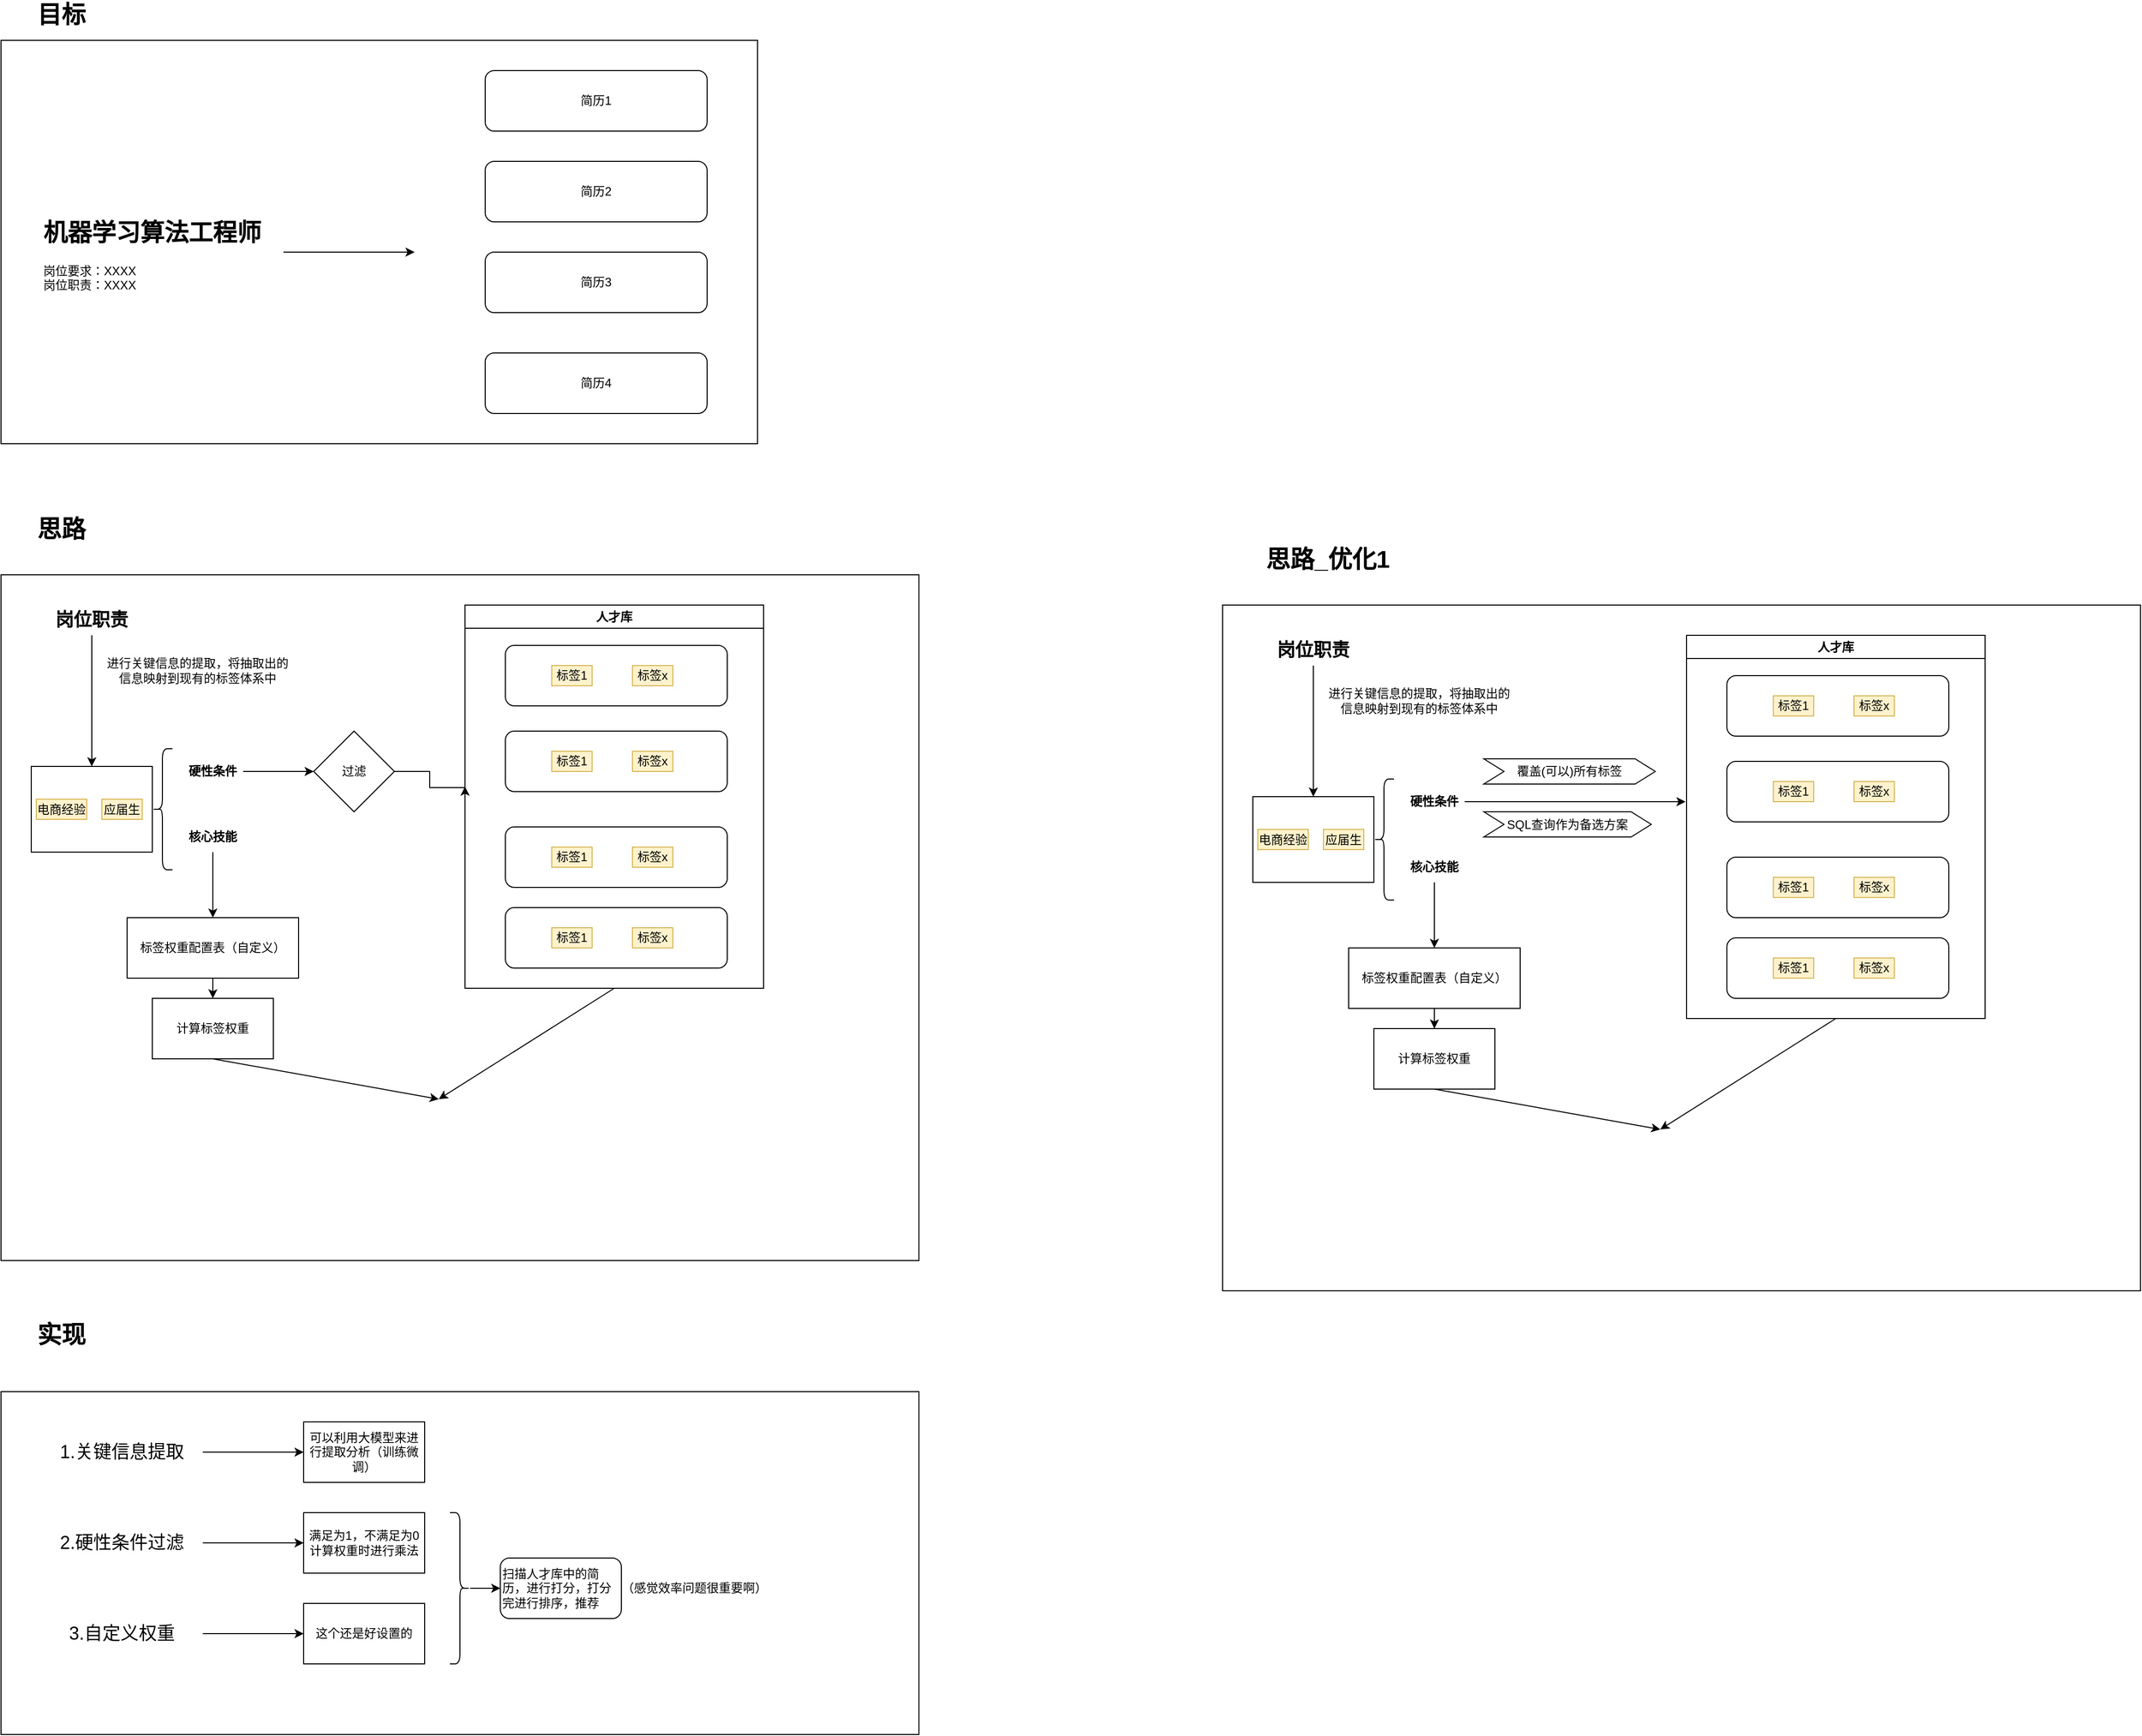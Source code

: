 <mxfile version="26.0.16">
  <diagram name="第 1 页" id="0lbOjBjULqhaCA4rJ2GL">
    <mxGraphModel dx="1358" dy="1738" grid="1" gridSize="10" guides="1" tooltips="1" connect="1" arrows="1" fold="1" page="1" pageScale="1" pageWidth="827" pageHeight="1169" math="0" shadow="0">
      <root>
        <mxCell id="0" />
        <mxCell id="1" parent="0" />
        <mxCell id="rCU9mX7-NfS8TRDJsFRv-65" value="" style="rounded=0;whiteSpace=wrap;html=1;" parent="1" vertex="1">
          <mxGeometry x="30" y="1240" width="910" height="340" as="geometry" />
        </mxCell>
        <mxCell id="rCU9mX7-NfS8TRDJsFRv-32" value="" style="rounded=0;whiteSpace=wrap;html=1;" parent="1" vertex="1">
          <mxGeometry x="30" y="430" width="910" height="680" as="geometry" />
        </mxCell>
        <mxCell id="rCU9mX7-NfS8TRDJsFRv-30" value="" style="rounded=0;whiteSpace=wrap;html=1;" parent="1" vertex="1">
          <mxGeometry x="30" y="-100" width="750" height="400" as="geometry" />
        </mxCell>
        <mxCell id="rCU9mX7-NfS8TRDJsFRv-3" value="" style="edgeStyle=orthogonalEdgeStyle;rounded=0;orthogonalLoop=1;jettySize=auto;html=1;" parent="1" source="rCU9mX7-NfS8TRDJsFRv-1" edge="1">
          <mxGeometry relative="1" as="geometry">
            <mxPoint x="440" y="110" as="targetPoint" />
          </mxGeometry>
        </mxCell>
        <mxCell id="rCU9mX7-NfS8TRDJsFRv-1" value="&lt;h1 style=&quot;margin-top: 0px;&quot;&gt;机器学习算法工程师&lt;/h1&gt;&lt;p&gt;岗位要求：XXXX&lt;br&gt;岗位职责：XXXX&lt;br&gt;&lt;br&gt;&lt;/p&gt;" style="text;html=1;whiteSpace=wrap;overflow=hidden;rounded=0;" parent="1" vertex="1">
          <mxGeometry x="70" y="70" width="240" height="80" as="geometry" />
        </mxCell>
        <mxCell id="rCU9mX7-NfS8TRDJsFRv-4" value="简历1" style="rounded=1;whiteSpace=wrap;html=1;" parent="1" vertex="1">
          <mxGeometry x="510" y="-70" width="220" height="60" as="geometry" />
        </mxCell>
        <mxCell id="rCU9mX7-NfS8TRDJsFRv-5" value="简历2" style="rounded=1;whiteSpace=wrap;html=1;" parent="1" vertex="1">
          <mxGeometry x="510" y="20" width="220" height="60" as="geometry" />
        </mxCell>
        <mxCell id="rCU9mX7-NfS8TRDJsFRv-6" value="简历3" style="rounded=1;whiteSpace=wrap;html=1;" parent="1" vertex="1">
          <mxGeometry x="510" y="110" width="220" height="60" as="geometry" />
        </mxCell>
        <mxCell id="rCU9mX7-NfS8TRDJsFRv-7" value="简历4" style="rounded=1;whiteSpace=wrap;html=1;" parent="1" vertex="1">
          <mxGeometry x="510" y="210" width="220" height="60" as="geometry" />
        </mxCell>
        <mxCell id="rCU9mX7-NfS8TRDJsFRv-8" value="人才库" style="swimlane;whiteSpace=wrap;html=1;" parent="1" vertex="1">
          <mxGeometry x="490" y="460" width="296" height="380" as="geometry">
            <mxRectangle x="460" y="460" width="80" height="30" as="alternateBounds" />
          </mxGeometry>
        </mxCell>
        <mxCell id="rCU9mX7-NfS8TRDJsFRv-12" value="" style="group" parent="rCU9mX7-NfS8TRDJsFRv-8" vertex="1" connectable="0">
          <mxGeometry x="40" y="40" width="220" height="60" as="geometry" />
        </mxCell>
        <mxCell id="rCU9mX7-NfS8TRDJsFRv-9" value="" style="rounded=1;whiteSpace=wrap;html=1;" parent="rCU9mX7-NfS8TRDJsFRv-12" vertex="1">
          <mxGeometry width="220" height="60" as="geometry" />
        </mxCell>
        <mxCell id="rCU9mX7-NfS8TRDJsFRv-10" value="标签1" style="text;html=1;strokeColor=#d6b656;fillColor=#fff2cc;align=center;verticalAlign=middle;whiteSpace=wrap;overflow=hidden;" parent="rCU9mX7-NfS8TRDJsFRv-12" vertex="1">
          <mxGeometry x="46" y="20" width="40" height="20" as="geometry" />
        </mxCell>
        <mxCell id="rCU9mX7-NfS8TRDJsFRv-11" value="标签x" style="text;html=1;strokeColor=#d6b656;fillColor=#fff2cc;align=center;verticalAlign=middle;whiteSpace=wrap;overflow=hidden;" parent="rCU9mX7-NfS8TRDJsFRv-12" vertex="1">
          <mxGeometry x="126" y="20" width="40" height="20" as="geometry" />
        </mxCell>
        <mxCell id="rCU9mX7-NfS8TRDJsFRv-17" value="" style="group" parent="rCU9mX7-NfS8TRDJsFRv-8" vertex="1" connectable="0">
          <mxGeometry x="40" y="125" width="220" height="60" as="geometry" />
        </mxCell>
        <mxCell id="rCU9mX7-NfS8TRDJsFRv-18" value="" style="rounded=1;whiteSpace=wrap;html=1;" parent="rCU9mX7-NfS8TRDJsFRv-17" vertex="1">
          <mxGeometry width="220" height="60" as="geometry" />
        </mxCell>
        <mxCell id="rCU9mX7-NfS8TRDJsFRv-19" value="标签1" style="text;html=1;strokeColor=#d6b656;fillColor=#fff2cc;align=center;verticalAlign=middle;whiteSpace=wrap;overflow=hidden;" parent="rCU9mX7-NfS8TRDJsFRv-17" vertex="1">
          <mxGeometry x="46" y="20" width="40" height="20" as="geometry" />
        </mxCell>
        <mxCell id="rCU9mX7-NfS8TRDJsFRv-20" value="标签x" style="text;html=1;strokeColor=#d6b656;fillColor=#fff2cc;align=center;verticalAlign=middle;whiteSpace=wrap;overflow=hidden;" parent="rCU9mX7-NfS8TRDJsFRv-17" vertex="1">
          <mxGeometry x="126" y="20" width="40" height="20" as="geometry" />
        </mxCell>
        <mxCell id="rCU9mX7-NfS8TRDJsFRv-21" value="" style="group" parent="rCU9mX7-NfS8TRDJsFRv-8" vertex="1" connectable="0">
          <mxGeometry x="40" y="220" width="220" height="60" as="geometry" />
        </mxCell>
        <mxCell id="rCU9mX7-NfS8TRDJsFRv-22" value="" style="rounded=1;whiteSpace=wrap;html=1;" parent="rCU9mX7-NfS8TRDJsFRv-21" vertex="1">
          <mxGeometry width="220" height="60" as="geometry" />
        </mxCell>
        <mxCell id="rCU9mX7-NfS8TRDJsFRv-23" value="标签1" style="text;html=1;strokeColor=#d6b656;fillColor=#fff2cc;align=center;verticalAlign=middle;whiteSpace=wrap;overflow=hidden;" parent="rCU9mX7-NfS8TRDJsFRv-21" vertex="1">
          <mxGeometry x="46" y="20" width="40" height="20" as="geometry" />
        </mxCell>
        <mxCell id="rCU9mX7-NfS8TRDJsFRv-24" value="标签x" style="text;html=1;strokeColor=#d6b656;fillColor=#fff2cc;align=center;verticalAlign=middle;whiteSpace=wrap;overflow=hidden;" parent="rCU9mX7-NfS8TRDJsFRv-21" vertex="1">
          <mxGeometry x="126" y="20" width="40" height="20" as="geometry" />
        </mxCell>
        <mxCell id="rCU9mX7-NfS8TRDJsFRv-25" value="" style="group" parent="rCU9mX7-NfS8TRDJsFRv-8" vertex="1" connectable="0">
          <mxGeometry x="40" y="300" width="220" height="60" as="geometry" />
        </mxCell>
        <mxCell id="rCU9mX7-NfS8TRDJsFRv-26" value="" style="rounded=1;whiteSpace=wrap;html=1;" parent="rCU9mX7-NfS8TRDJsFRv-25" vertex="1">
          <mxGeometry width="220" height="60" as="geometry" />
        </mxCell>
        <mxCell id="rCU9mX7-NfS8TRDJsFRv-27" value="标签1" style="text;html=1;strokeColor=#d6b656;fillColor=#fff2cc;align=center;verticalAlign=middle;whiteSpace=wrap;overflow=hidden;" parent="rCU9mX7-NfS8TRDJsFRv-25" vertex="1">
          <mxGeometry x="46" y="20" width="40" height="20" as="geometry" />
        </mxCell>
        <mxCell id="rCU9mX7-NfS8TRDJsFRv-28" value="标签x" style="text;html=1;strokeColor=#d6b656;fillColor=#fff2cc;align=center;verticalAlign=middle;whiteSpace=wrap;overflow=hidden;" parent="rCU9mX7-NfS8TRDJsFRv-25" vertex="1">
          <mxGeometry x="126" y="20" width="40" height="20" as="geometry" />
        </mxCell>
        <mxCell id="rCU9mX7-NfS8TRDJsFRv-29" value="&lt;font style=&quot;font-size: 24px;&quot;&gt;&lt;b&gt;目标&lt;/b&gt;&lt;/font&gt;" style="text;html=1;align=center;verticalAlign=middle;whiteSpace=wrap;rounded=0;" parent="1" vertex="1">
          <mxGeometry x="60" y="-140" width="60" height="30" as="geometry" />
        </mxCell>
        <mxCell id="rCU9mX7-NfS8TRDJsFRv-31" value="&lt;font style=&quot;font-size: 24px;&quot;&gt;&lt;b&gt;思路&lt;/b&gt;&lt;/font&gt;" style="text;html=1;align=center;verticalAlign=middle;whiteSpace=wrap;rounded=0;" parent="1" vertex="1">
          <mxGeometry x="60" y="370" width="60" height="30" as="geometry" />
        </mxCell>
        <mxCell id="rCU9mX7-NfS8TRDJsFRv-38" value="" style="edgeStyle=orthogonalEdgeStyle;rounded=0;orthogonalLoop=1;jettySize=auto;html=1;" parent="1" source="rCU9mX7-NfS8TRDJsFRv-33" target="rCU9mX7-NfS8TRDJsFRv-37" edge="1">
          <mxGeometry relative="1" as="geometry" />
        </mxCell>
        <mxCell id="rCU9mX7-NfS8TRDJsFRv-33" value="&lt;b&gt;&lt;font style=&quot;font-size: 18px;&quot;&gt;岗位职责&lt;/font&gt;&lt;/b&gt;" style="text;html=1;align=center;verticalAlign=middle;whiteSpace=wrap;rounded=0;" parent="1" vertex="1">
          <mxGeometry x="80" y="460" width="80" height="30" as="geometry" />
        </mxCell>
        <mxCell id="rCU9mX7-NfS8TRDJsFRv-39" value="进行关键信息的提取，将抽取出的信息映射到现有的标签体系中" style="text;html=1;align=center;verticalAlign=middle;whiteSpace=wrap;rounded=0;" parent="1" vertex="1">
          <mxGeometry x="130" y="480" width="190" height="90" as="geometry" />
        </mxCell>
        <mxCell id="rCU9mX7-NfS8TRDJsFRv-42" value="" style="shape=curlyBracket;whiteSpace=wrap;html=1;rounded=1;labelPosition=left;verticalLabelPosition=middle;align=right;verticalAlign=middle;" parent="1" vertex="1">
          <mxGeometry x="180" y="602.5" width="20" height="120" as="geometry" />
        </mxCell>
        <mxCell id="rCU9mX7-NfS8TRDJsFRv-43" value="" style="group" parent="1" vertex="1" connectable="0">
          <mxGeometry x="60" y="620" width="120" height="85" as="geometry" />
        </mxCell>
        <mxCell id="rCU9mX7-NfS8TRDJsFRv-37" value="&lt;span style=&quot;color: rgba(0, 0, 0, 0); font-family: monospace; font-size: 0px; text-align: start; text-wrap: nowrap;&quot;&gt;%3CmxGraphModel%3E%3Croot%3E%3CmxCell%20id%3D%220%22%2F%3E%3CmxCell%20id%3D%221%22%20parent%3D%220%22%2F%3E%3CmxCell%20id%3D%222%22%20value%3D%22%E6%A0%87%E7%AD%BE1%22%20style%3D%22text%3Bhtml%3D1%3BstrokeColor%3D%23d6b656%3BfillColor%3D%23fff2cc%3Balign%3Dcenter%3BverticalAlign%3Dmiddle%3BwhiteSpace%3Dwrap%3Boverflow%3Dhidden%3B%22%20vertex%3D%221%22%20parent%3D%221%22%3E%3CmxGeometry%20x%3D%22546%22%20y%3D%22520%22%20width%3D%2240%22%20height%3D%2220%22%20as%3D%22geometry%22%2F%3E%3C%2FmxCell%3E%3C%2Froot%3E%3C%2FmxGraphModel%3E&lt;/span&gt;" style="whiteSpace=wrap;html=1;" parent="rCU9mX7-NfS8TRDJsFRv-43" vertex="1">
          <mxGeometry width="120" height="85" as="geometry" />
        </mxCell>
        <mxCell id="rCU9mX7-NfS8TRDJsFRv-40" value="电商经验" style="text;html=1;strokeColor=#d6b656;fillColor=#fff2cc;align=center;verticalAlign=middle;whiteSpace=wrap;overflow=hidden;" parent="rCU9mX7-NfS8TRDJsFRv-43" vertex="1">
          <mxGeometry x="5" y="32.5" width="50" height="20" as="geometry" />
        </mxCell>
        <mxCell id="rCU9mX7-NfS8TRDJsFRv-41" value="应届生" style="text;html=1;strokeColor=#d6b656;fillColor=#fff2cc;align=center;verticalAlign=middle;whiteSpace=wrap;overflow=hidden;" parent="rCU9mX7-NfS8TRDJsFRv-43" vertex="1">
          <mxGeometry x="70" y="32.5" width="40" height="20" as="geometry" />
        </mxCell>
        <mxCell id="rCU9mX7-NfS8TRDJsFRv-47" value="" style="edgeStyle=orthogonalEdgeStyle;rounded=0;orthogonalLoop=1;jettySize=auto;html=1;" parent="1" source="rCU9mX7-NfS8TRDJsFRv-44" target="rCU9mX7-NfS8TRDJsFRv-46" edge="1">
          <mxGeometry relative="1" as="geometry" />
        </mxCell>
        <mxCell id="rCU9mX7-NfS8TRDJsFRv-44" value="&lt;b&gt;硬性条件&lt;/b&gt;" style="text;html=1;align=center;verticalAlign=middle;whiteSpace=wrap;rounded=0;" parent="1" vertex="1">
          <mxGeometry x="210" y="610" width="60" height="30" as="geometry" />
        </mxCell>
        <mxCell id="rCU9mX7-NfS8TRDJsFRv-51" value="" style="edgeStyle=orthogonalEdgeStyle;rounded=0;orthogonalLoop=1;jettySize=auto;html=1;" parent="1" source="rCU9mX7-NfS8TRDJsFRv-45" target="rCU9mX7-NfS8TRDJsFRv-50" edge="1">
          <mxGeometry relative="1" as="geometry" />
        </mxCell>
        <mxCell id="rCU9mX7-NfS8TRDJsFRv-45" value="&lt;b&gt;核心技能&lt;/b&gt;" style="text;html=1;align=center;verticalAlign=middle;whiteSpace=wrap;rounded=0;" parent="1" vertex="1">
          <mxGeometry x="210" y="675" width="60" height="30" as="geometry" />
        </mxCell>
        <mxCell id="rCU9mX7-NfS8TRDJsFRv-55" value="" style="edgeStyle=orthogonalEdgeStyle;rounded=0;orthogonalLoop=1;jettySize=auto;html=1;" parent="1" source="rCU9mX7-NfS8TRDJsFRv-46" edge="1">
          <mxGeometry relative="1" as="geometry">
            <mxPoint x="490" y="640" as="targetPoint" />
            <Array as="points">
              <mxPoint x="455" y="625" />
              <mxPoint x="455" y="641" />
            </Array>
          </mxGeometry>
        </mxCell>
        <mxCell id="rCU9mX7-NfS8TRDJsFRv-46" value="过滤" style="rhombus;whiteSpace=wrap;html=1;" parent="1" vertex="1">
          <mxGeometry x="340" y="585" width="80" height="80" as="geometry" />
        </mxCell>
        <mxCell id="rCU9mX7-NfS8TRDJsFRv-53" value="" style="edgeStyle=orthogonalEdgeStyle;rounded=0;orthogonalLoop=1;jettySize=auto;html=1;" parent="1" source="rCU9mX7-NfS8TRDJsFRv-50" target="rCU9mX7-NfS8TRDJsFRv-52" edge="1">
          <mxGeometry relative="1" as="geometry" />
        </mxCell>
        <mxCell id="rCU9mX7-NfS8TRDJsFRv-50" value="标签权重配置表（自定义）" style="whiteSpace=wrap;html=1;" parent="1" vertex="1">
          <mxGeometry x="155" y="770" width="170" height="60" as="geometry" />
        </mxCell>
        <mxCell id="rCU9mX7-NfS8TRDJsFRv-52" value="计算标签权重" style="whiteSpace=wrap;html=1;" parent="1" vertex="1">
          <mxGeometry x="180" y="850" width="120" height="60" as="geometry" />
        </mxCell>
        <mxCell id="rCU9mX7-NfS8TRDJsFRv-61" value="" style="shape=image;html=1;verticalAlign=top;verticalLabelPosition=bottom;labelBackgroundColor=#ffffff;imageAspect=0;aspect=fixed;image=https://cdn2.iconfinder.com/data/icons/boxicons-regular-vol-3/24/bx-sort-down-128.png" parent="1" vertex="1">
          <mxGeometry x="400" y="950" width="128" height="128" as="geometry" />
        </mxCell>
        <mxCell id="rCU9mX7-NfS8TRDJsFRv-62" value="" style="endArrow=classic;html=1;rounded=0;exitX=0.5;exitY=1;exitDx=0;exitDy=0;entryX=0.5;entryY=0;entryDx=0;entryDy=0;" parent="1" source="rCU9mX7-NfS8TRDJsFRv-52" target="rCU9mX7-NfS8TRDJsFRv-61" edge="1">
          <mxGeometry width="50" height="50" relative="1" as="geometry">
            <mxPoint x="410" y="980" as="sourcePoint" />
            <mxPoint x="460" y="930" as="targetPoint" />
          </mxGeometry>
        </mxCell>
        <mxCell id="rCU9mX7-NfS8TRDJsFRv-63" value="" style="endArrow=classic;html=1;rounded=0;exitX=0.5;exitY=1;exitDx=0;exitDy=0;entryX=0.5;entryY=0;entryDx=0;entryDy=0;" parent="1" source="rCU9mX7-NfS8TRDJsFRv-8" target="rCU9mX7-NfS8TRDJsFRv-61" edge="1">
          <mxGeometry width="50" height="50" relative="1" as="geometry">
            <mxPoint x="620" y="970" as="sourcePoint" />
            <mxPoint x="670" y="920" as="targetPoint" />
          </mxGeometry>
        </mxCell>
        <mxCell id="rCU9mX7-NfS8TRDJsFRv-64" value="&lt;span style=&quot;font-size: 24px;&quot;&gt;&lt;b&gt;实现&lt;/b&gt;&lt;/span&gt;" style="text;html=1;align=center;verticalAlign=middle;whiteSpace=wrap;rounded=0;" parent="1" vertex="1">
          <mxGeometry x="60" y="1169" width="60" height="30" as="geometry" />
        </mxCell>
        <mxCell id="rCU9mX7-NfS8TRDJsFRv-68" value="" style="edgeStyle=orthogonalEdgeStyle;rounded=0;orthogonalLoop=1;jettySize=auto;html=1;" parent="1" source="rCU9mX7-NfS8TRDJsFRv-66" target="rCU9mX7-NfS8TRDJsFRv-67" edge="1">
          <mxGeometry relative="1" as="geometry" />
        </mxCell>
        <mxCell id="rCU9mX7-NfS8TRDJsFRv-66" value="&lt;font style=&quot;font-size: 18px;&quot;&gt;1.关键信息提取&lt;/font&gt;" style="text;html=1;align=center;verticalAlign=middle;whiteSpace=wrap;rounded=0;" parent="1" vertex="1">
          <mxGeometry x="70" y="1280" width="160" height="40" as="geometry" />
        </mxCell>
        <mxCell id="rCU9mX7-NfS8TRDJsFRv-67" value="可以利用大模型来进行提取分析（训练微调）" style="whiteSpace=wrap;html=1;" parent="1" vertex="1">
          <mxGeometry x="330" y="1270" width="120" height="60" as="geometry" />
        </mxCell>
        <mxCell id="rCU9mX7-NfS8TRDJsFRv-71" value="" style="edgeStyle=orthogonalEdgeStyle;rounded=0;orthogonalLoop=1;jettySize=auto;html=1;" parent="1" source="rCU9mX7-NfS8TRDJsFRv-69" target="rCU9mX7-NfS8TRDJsFRv-70" edge="1">
          <mxGeometry relative="1" as="geometry" />
        </mxCell>
        <mxCell id="rCU9mX7-NfS8TRDJsFRv-69" value="&lt;font style=&quot;font-size: 18px;&quot;&gt;2.硬性条件过滤&lt;/font&gt;" style="text;html=1;align=center;verticalAlign=middle;whiteSpace=wrap;rounded=0;" parent="1" vertex="1">
          <mxGeometry x="70" y="1370" width="160" height="40" as="geometry" />
        </mxCell>
        <mxCell id="rCU9mX7-NfS8TRDJsFRv-70" value="满足为1，不满足为0&lt;br&gt;计算权重时进行乘法" style="whiteSpace=wrap;html=1;" parent="1" vertex="1">
          <mxGeometry x="330" y="1360" width="120" height="60" as="geometry" />
        </mxCell>
        <mxCell id="rCU9mX7-NfS8TRDJsFRv-74" value="" style="edgeStyle=orthogonalEdgeStyle;rounded=0;orthogonalLoop=1;jettySize=auto;html=1;" parent="1" source="rCU9mX7-NfS8TRDJsFRv-72" target="rCU9mX7-NfS8TRDJsFRv-73" edge="1">
          <mxGeometry relative="1" as="geometry" />
        </mxCell>
        <mxCell id="rCU9mX7-NfS8TRDJsFRv-72" value="&lt;font style=&quot;font-size: 18px;&quot;&gt;3.自定义权重&lt;/font&gt;" style="text;html=1;align=center;verticalAlign=middle;whiteSpace=wrap;rounded=0;" parent="1" vertex="1">
          <mxGeometry x="70" y="1460" width="160" height="40" as="geometry" />
        </mxCell>
        <mxCell id="rCU9mX7-NfS8TRDJsFRv-73" value="这个还是好设置的" style="whiteSpace=wrap;html=1;" parent="1" vertex="1">
          <mxGeometry x="330" y="1450" width="120" height="60" as="geometry" />
        </mxCell>
        <mxCell id="rCU9mX7-NfS8TRDJsFRv-79" value="" style="edgeStyle=orthogonalEdgeStyle;rounded=0;orthogonalLoop=1;jettySize=auto;html=1;" parent="1" source="rCU9mX7-NfS8TRDJsFRv-75" target="rCU9mX7-NfS8TRDJsFRv-78" edge="1">
          <mxGeometry relative="1" as="geometry" />
        </mxCell>
        <mxCell id="rCU9mX7-NfS8TRDJsFRv-75" value="" style="shape=curlyBracket;whiteSpace=wrap;html=1;rounded=1;flipH=1;labelPosition=right;verticalLabelPosition=middle;align=left;verticalAlign=middle;" parent="1" vertex="1">
          <mxGeometry x="475" y="1360" width="20" height="150" as="geometry" />
        </mxCell>
        <mxCell id="rCU9mX7-NfS8TRDJsFRv-78" value="扫描人才库中的简历，进行打分，打分完进行排序，推荐" style="whiteSpace=wrap;html=1;align=left;rounded=1;" parent="1" vertex="1">
          <mxGeometry x="525" y="1405" width="120" height="60" as="geometry" />
        </mxCell>
        <mxCell id="rCU9mX7-NfS8TRDJsFRv-80" value="（感觉效率问题很重要啊）" style="text;html=1;align=center;verticalAlign=middle;whiteSpace=wrap;rounded=0;" parent="1" vertex="1">
          <mxGeometry x="630" y="1415" width="175" height="40" as="geometry" />
        </mxCell>
        <mxCell id="KNSwncKqrDuZkiPNyzF8-1" value="" style="rounded=0;whiteSpace=wrap;html=1;" vertex="1" parent="1">
          <mxGeometry x="1241" y="460" width="910" height="680" as="geometry" />
        </mxCell>
        <mxCell id="KNSwncKqrDuZkiPNyzF8-2" value="人才库" style="swimlane;whiteSpace=wrap;html=1;" vertex="1" parent="1">
          <mxGeometry x="1701" y="490" width="296" height="380" as="geometry">
            <mxRectangle x="460" y="460" width="80" height="30" as="alternateBounds" />
          </mxGeometry>
        </mxCell>
        <mxCell id="KNSwncKqrDuZkiPNyzF8-3" value="" style="group" vertex="1" connectable="0" parent="KNSwncKqrDuZkiPNyzF8-2">
          <mxGeometry x="40" y="40" width="220" height="60" as="geometry" />
        </mxCell>
        <mxCell id="KNSwncKqrDuZkiPNyzF8-4" value="" style="rounded=1;whiteSpace=wrap;html=1;" vertex="1" parent="KNSwncKqrDuZkiPNyzF8-3">
          <mxGeometry width="220" height="60" as="geometry" />
        </mxCell>
        <mxCell id="KNSwncKqrDuZkiPNyzF8-5" value="标签1" style="text;html=1;strokeColor=#d6b656;fillColor=#fff2cc;align=center;verticalAlign=middle;whiteSpace=wrap;overflow=hidden;" vertex="1" parent="KNSwncKqrDuZkiPNyzF8-3">
          <mxGeometry x="46" y="20" width="40" height="20" as="geometry" />
        </mxCell>
        <mxCell id="KNSwncKqrDuZkiPNyzF8-6" value="标签x" style="text;html=1;strokeColor=#d6b656;fillColor=#fff2cc;align=center;verticalAlign=middle;whiteSpace=wrap;overflow=hidden;" vertex="1" parent="KNSwncKqrDuZkiPNyzF8-3">
          <mxGeometry x="126" y="20" width="40" height="20" as="geometry" />
        </mxCell>
        <mxCell id="KNSwncKqrDuZkiPNyzF8-7" value="" style="group" vertex="1" connectable="0" parent="KNSwncKqrDuZkiPNyzF8-2">
          <mxGeometry x="40" y="125" width="220" height="60" as="geometry" />
        </mxCell>
        <mxCell id="KNSwncKqrDuZkiPNyzF8-8" value="" style="rounded=1;whiteSpace=wrap;html=1;" vertex="1" parent="KNSwncKqrDuZkiPNyzF8-7">
          <mxGeometry width="220" height="60" as="geometry" />
        </mxCell>
        <mxCell id="KNSwncKqrDuZkiPNyzF8-9" value="标签1" style="text;html=1;strokeColor=#d6b656;fillColor=#fff2cc;align=center;verticalAlign=middle;whiteSpace=wrap;overflow=hidden;" vertex="1" parent="KNSwncKqrDuZkiPNyzF8-7">
          <mxGeometry x="46" y="20" width="40" height="20" as="geometry" />
        </mxCell>
        <mxCell id="KNSwncKqrDuZkiPNyzF8-10" value="标签x" style="text;html=1;strokeColor=#d6b656;fillColor=#fff2cc;align=center;verticalAlign=middle;whiteSpace=wrap;overflow=hidden;" vertex="1" parent="KNSwncKqrDuZkiPNyzF8-7">
          <mxGeometry x="126" y="20" width="40" height="20" as="geometry" />
        </mxCell>
        <mxCell id="KNSwncKqrDuZkiPNyzF8-11" value="" style="group" vertex="1" connectable="0" parent="KNSwncKqrDuZkiPNyzF8-2">
          <mxGeometry x="40" y="220" width="220" height="60" as="geometry" />
        </mxCell>
        <mxCell id="KNSwncKqrDuZkiPNyzF8-12" value="" style="rounded=1;whiteSpace=wrap;html=1;" vertex="1" parent="KNSwncKqrDuZkiPNyzF8-11">
          <mxGeometry width="220" height="60" as="geometry" />
        </mxCell>
        <mxCell id="KNSwncKqrDuZkiPNyzF8-13" value="标签1" style="text;html=1;strokeColor=#d6b656;fillColor=#fff2cc;align=center;verticalAlign=middle;whiteSpace=wrap;overflow=hidden;" vertex="1" parent="KNSwncKqrDuZkiPNyzF8-11">
          <mxGeometry x="46" y="20" width="40" height="20" as="geometry" />
        </mxCell>
        <mxCell id="KNSwncKqrDuZkiPNyzF8-14" value="标签x" style="text;html=1;strokeColor=#d6b656;fillColor=#fff2cc;align=center;verticalAlign=middle;whiteSpace=wrap;overflow=hidden;" vertex="1" parent="KNSwncKqrDuZkiPNyzF8-11">
          <mxGeometry x="126" y="20" width="40" height="20" as="geometry" />
        </mxCell>
        <mxCell id="KNSwncKqrDuZkiPNyzF8-15" value="" style="group" vertex="1" connectable="0" parent="KNSwncKqrDuZkiPNyzF8-2">
          <mxGeometry x="40" y="300" width="220" height="60" as="geometry" />
        </mxCell>
        <mxCell id="KNSwncKqrDuZkiPNyzF8-16" value="" style="rounded=1;whiteSpace=wrap;html=1;" vertex="1" parent="KNSwncKqrDuZkiPNyzF8-15">
          <mxGeometry width="220" height="60" as="geometry" />
        </mxCell>
        <mxCell id="KNSwncKqrDuZkiPNyzF8-17" value="标签1" style="text;html=1;strokeColor=#d6b656;fillColor=#fff2cc;align=center;verticalAlign=middle;whiteSpace=wrap;overflow=hidden;" vertex="1" parent="KNSwncKqrDuZkiPNyzF8-15">
          <mxGeometry x="46" y="20" width="40" height="20" as="geometry" />
        </mxCell>
        <mxCell id="KNSwncKqrDuZkiPNyzF8-18" value="标签x" style="text;html=1;strokeColor=#d6b656;fillColor=#fff2cc;align=center;verticalAlign=middle;whiteSpace=wrap;overflow=hidden;" vertex="1" parent="KNSwncKqrDuZkiPNyzF8-15">
          <mxGeometry x="126" y="20" width="40" height="20" as="geometry" />
        </mxCell>
        <mxCell id="KNSwncKqrDuZkiPNyzF8-19" value="&lt;font style=&quot;font-size: 24px;&quot;&gt;&lt;b&gt;思路_优化1&lt;/b&gt;&lt;/font&gt;" style="text;html=1;align=center;verticalAlign=middle;whiteSpace=wrap;rounded=0;" vertex="1" parent="1">
          <mxGeometry x="1271" y="400" width="149" height="30" as="geometry" />
        </mxCell>
        <mxCell id="KNSwncKqrDuZkiPNyzF8-20" value="" style="edgeStyle=orthogonalEdgeStyle;rounded=0;orthogonalLoop=1;jettySize=auto;html=1;" edge="1" parent="1" source="KNSwncKqrDuZkiPNyzF8-21" target="KNSwncKqrDuZkiPNyzF8-25">
          <mxGeometry relative="1" as="geometry" />
        </mxCell>
        <mxCell id="KNSwncKqrDuZkiPNyzF8-21" value="&lt;b&gt;&lt;font style=&quot;font-size: 18px;&quot;&gt;岗位职责&lt;/font&gt;&lt;/b&gt;" style="text;html=1;align=center;verticalAlign=middle;whiteSpace=wrap;rounded=0;" vertex="1" parent="1">
          <mxGeometry x="1291" y="490" width="80" height="30" as="geometry" />
        </mxCell>
        <mxCell id="KNSwncKqrDuZkiPNyzF8-22" value="进行关键信息的提取，将抽取出的信息映射到现有的标签体系中" style="text;html=1;align=center;verticalAlign=middle;whiteSpace=wrap;rounded=0;" vertex="1" parent="1">
          <mxGeometry x="1341" y="510" width="190" height="90" as="geometry" />
        </mxCell>
        <mxCell id="KNSwncKqrDuZkiPNyzF8-23" value="" style="shape=curlyBracket;whiteSpace=wrap;html=1;rounded=1;labelPosition=left;verticalLabelPosition=middle;align=right;verticalAlign=middle;" vertex="1" parent="1">
          <mxGeometry x="1391" y="632.5" width="20" height="120" as="geometry" />
        </mxCell>
        <mxCell id="KNSwncKqrDuZkiPNyzF8-24" value="" style="group" vertex="1" connectable="0" parent="1">
          <mxGeometry x="1271" y="650" width="120" height="85" as="geometry" />
        </mxCell>
        <mxCell id="KNSwncKqrDuZkiPNyzF8-25" value="&lt;span style=&quot;color: rgba(0, 0, 0, 0); font-family: monospace; font-size: 0px; text-align: start; text-wrap: nowrap;&quot;&gt;%3CmxGraphModel%3E%3Croot%3E%3CmxCell%20id%3D%220%22%2F%3E%3CmxCell%20id%3D%221%22%20parent%3D%220%22%2F%3E%3CmxCell%20id%3D%222%22%20value%3D%22%E6%A0%87%E7%AD%BE1%22%20style%3D%22text%3Bhtml%3D1%3BstrokeColor%3D%23d6b656%3BfillColor%3D%23fff2cc%3Balign%3Dcenter%3BverticalAlign%3Dmiddle%3BwhiteSpace%3Dwrap%3Boverflow%3Dhidden%3B%22%20vertex%3D%221%22%20parent%3D%221%22%3E%3CmxGeometry%20x%3D%22546%22%20y%3D%22520%22%20width%3D%2240%22%20height%3D%2220%22%20as%3D%22geometry%22%2F%3E%3C%2FmxCell%3E%3C%2Froot%3E%3C%2FmxGraphModel%3E&lt;/span&gt;" style="whiteSpace=wrap;html=1;" vertex="1" parent="KNSwncKqrDuZkiPNyzF8-24">
          <mxGeometry width="120" height="85" as="geometry" />
        </mxCell>
        <mxCell id="KNSwncKqrDuZkiPNyzF8-26" value="电商经验" style="text;html=1;strokeColor=#d6b656;fillColor=#fff2cc;align=center;verticalAlign=middle;whiteSpace=wrap;overflow=hidden;" vertex="1" parent="KNSwncKqrDuZkiPNyzF8-24">
          <mxGeometry x="5" y="32.5" width="50" height="20" as="geometry" />
        </mxCell>
        <mxCell id="KNSwncKqrDuZkiPNyzF8-27" value="应届生" style="text;html=1;strokeColor=#d6b656;fillColor=#fff2cc;align=center;verticalAlign=middle;whiteSpace=wrap;overflow=hidden;" vertex="1" parent="KNSwncKqrDuZkiPNyzF8-24">
          <mxGeometry x="70" y="32.5" width="40" height="20" as="geometry" />
        </mxCell>
        <mxCell id="KNSwncKqrDuZkiPNyzF8-29" value="&lt;b&gt;硬性条件&lt;/b&gt;" style="text;html=1;align=center;verticalAlign=middle;whiteSpace=wrap;rounded=0;" vertex="1" parent="1">
          <mxGeometry x="1421" y="640" width="60" height="30" as="geometry" />
        </mxCell>
        <mxCell id="KNSwncKqrDuZkiPNyzF8-30" value="" style="edgeStyle=orthogonalEdgeStyle;rounded=0;orthogonalLoop=1;jettySize=auto;html=1;" edge="1" parent="1" source="KNSwncKqrDuZkiPNyzF8-31" target="KNSwncKqrDuZkiPNyzF8-35">
          <mxGeometry relative="1" as="geometry" />
        </mxCell>
        <mxCell id="KNSwncKqrDuZkiPNyzF8-31" value="&lt;b&gt;核心技能&lt;/b&gt;" style="text;html=1;align=center;verticalAlign=middle;whiteSpace=wrap;rounded=0;" vertex="1" parent="1">
          <mxGeometry x="1421" y="705" width="60" height="30" as="geometry" />
        </mxCell>
        <mxCell id="KNSwncKqrDuZkiPNyzF8-34" value="" style="edgeStyle=orthogonalEdgeStyle;rounded=0;orthogonalLoop=1;jettySize=auto;html=1;" edge="1" parent="1" source="KNSwncKqrDuZkiPNyzF8-35" target="KNSwncKqrDuZkiPNyzF8-36">
          <mxGeometry relative="1" as="geometry" />
        </mxCell>
        <mxCell id="KNSwncKqrDuZkiPNyzF8-35" value="标签权重配置表（自定义）" style="whiteSpace=wrap;html=1;" vertex="1" parent="1">
          <mxGeometry x="1366" y="800" width="170" height="60" as="geometry" />
        </mxCell>
        <mxCell id="KNSwncKqrDuZkiPNyzF8-36" value="计算标签权重" style="whiteSpace=wrap;html=1;" vertex="1" parent="1">
          <mxGeometry x="1391" y="880" width="120" height="60" as="geometry" />
        </mxCell>
        <mxCell id="KNSwncKqrDuZkiPNyzF8-37" value="" style="shape=image;html=1;verticalAlign=top;verticalLabelPosition=bottom;labelBackgroundColor=#ffffff;imageAspect=0;aspect=fixed;image=https://cdn2.iconfinder.com/data/icons/boxicons-regular-vol-3/24/bx-sort-down-128.png" vertex="1" parent="1">
          <mxGeometry x="1611" y="980" width="128" height="128" as="geometry" />
        </mxCell>
        <mxCell id="KNSwncKqrDuZkiPNyzF8-38" value="" style="endArrow=classic;html=1;rounded=0;exitX=0.5;exitY=1;exitDx=0;exitDy=0;entryX=0.5;entryY=0;entryDx=0;entryDy=0;" edge="1" parent="1" source="KNSwncKqrDuZkiPNyzF8-36" target="KNSwncKqrDuZkiPNyzF8-37">
          <mxGeometry width="50" height="50" relative="1" as="geometry">
            <mxPoint x="1621" y="1010" as="sourcePoint" />
            <mxPoint x="1671" y="960" as="targetPoint" />
          </mxGeometry>
        </mxCell>
        <mxCell id="KNSwncKqrDuZkiPNyzF8-39" value="" style="endArrow=classic;html=1;rounded=0;exitX=0.5;exitY=1;exitDx=0;exitDy=0;entryX=0.5;entryY=0;entryDx=0;entryDy=0;" edge="1" parent="1" source="KNSwncKqrDuZkiPNyzF8-2" target="KNSwncKqrDuZkiPNyzF8-37">
          <mxGeometry width="50" height="50" relative="1" as="geometry">
            <mxPoint x="1831" y="1000" as="sourcePoint" />
            <mxPoint x="1881" y="950" as="targetPoint" />
          </mxGeometry>
        </mxCell>
        <mxCell id="KNSwncKqrDuZkiPNyzF8-41" value="覆盖(可以)所有标签" style="shape=step;perimeter=stepPerimeter;whiteSpace=wrap;html=1;fixedSize=1;" vertex="1" parent="1">
          <mxGeometry x="1500" y="612.5" width="170" height="25" as="geometry" />
        </mxCell>
        <mxCell id="KNSwncKqrDuZkiPNyzF8-42" value="SQL查询作为备选方案" style="shape=step;perimeter=stepPerimeter;whiteSpace=wrap;html=1;fixedSize=1;" vertex="1" parent="1">
          <mxGeometry x="1500" y="665" width="166" height="25" as="geometry" />
        </mxCell>
        <mxCell id="KNSwncKqrDuZkiPNyzF8-43" value="" style="endArrow=classic;html=1;rounded=0;" edge="1" parent="1" source="KNSwncKqrDuZkiPNyzF8-29">
          <mxGeometry width="50" height="50" relative="1" as="geometry">
            <mxPoint x="1670" y="680" as="sourcePoint" />
            <mxPoint x="1700" y="655" as="targetPoint" />
          </mxGeometry>
        </mxCell>
      </root>
    </mxGraphModel>
  </diagram>
</mxfile>
